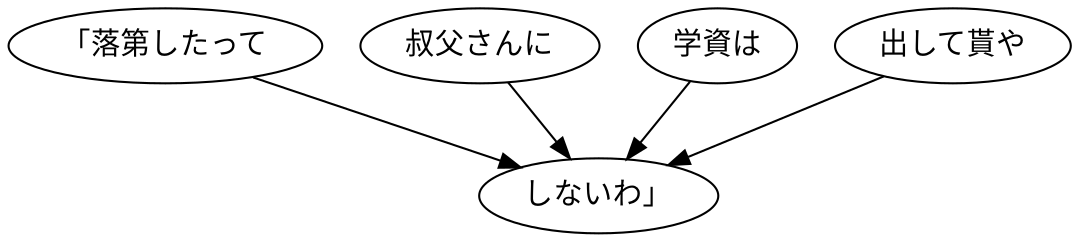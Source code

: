 digraph graph7148 {
	node0 [label="「落第したって"];
	node1 [label="叔父さんに"];
	node2 [label="学資は"];
	node3 [label="出して貰や"];
	node4 [label="しないわ」"];
	node0 -> node4;
	node1 -> node4;
	node2 -> node4;
	node3 -> node4;
}
